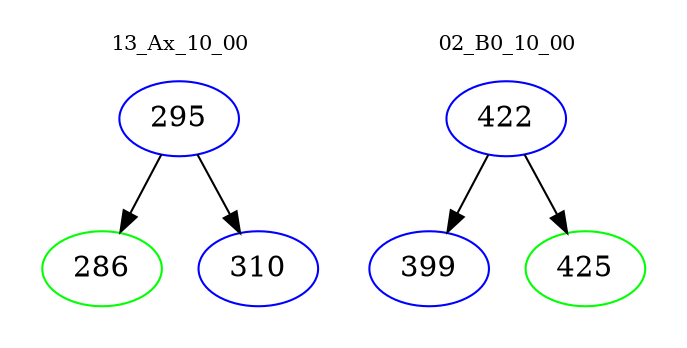 digraph{
subgraph cluster_0 {
color = white
label = "13_Ax_10_00";
fontsize=10;
T0_295 [label="295", color="blue"]
T0_295 -> T0_286 [color="black"]
T0_286 [label="286", color="green"]
T0_295 -> T0_310 [color="black"]
T0_310 [label="310", color="blue"]
}
subgraph cluster_1 {
color = white
label = "02_B0_10_00";
fontsize=10;
T1_422 [label="422", color="blue"]
T1_422 -> T1_399 [color="black"]
T1_399 [label="399", color="blue"]
T1_422 -> T1_425 [color="black"]
T1_425 [label="425", color="green"]
}
}
